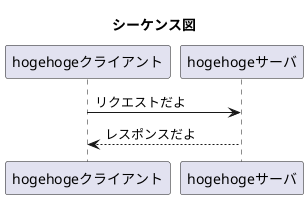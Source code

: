 
@startuml
title シーケンス図
hogehogeクライアント -> hogehogeサーバ: リクエストだよ
hogehogeサーバ --> hogehogeクライアント: レスポンスだよ
@enduml

@startuml
title クラス図
Class BaseClass {
    +string PublicValue
    -string PrivateValue
    +int Gethashcode()
    -int Createhashcode()
}
Class ImpleClass {
    +string Name
    +string Who()
}
BaseClass <|-- ImpleClass
@enduml

@startuml
title tips
legend
    リポ：https://github.com/qjebbs/vscode-plantuml
    仕様：http://plantuml.com/
    整形：alt + shift + f
    表示：alt + d
end legend
@enduml